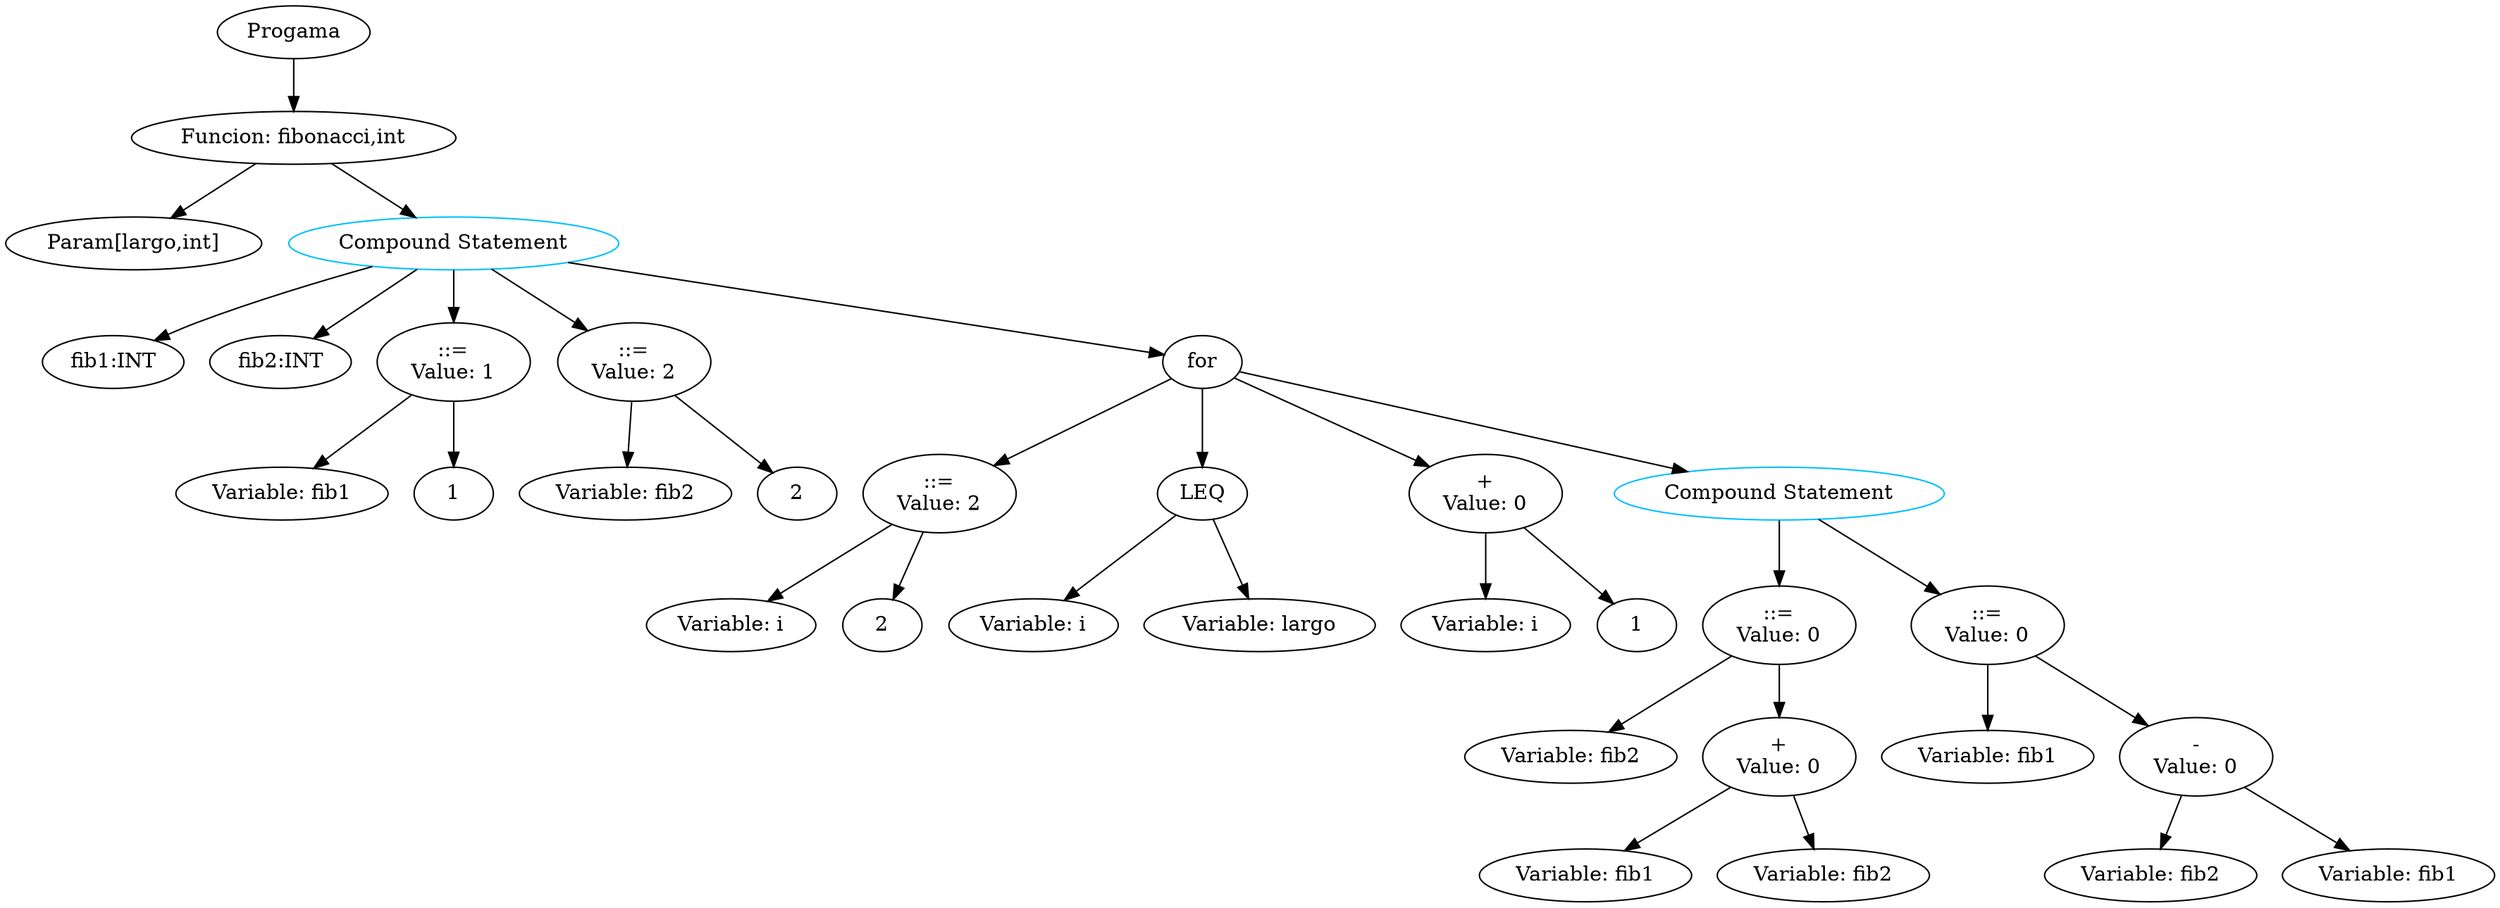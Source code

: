 digraph G { 
"nodo0"[label="Progama"]; 
"nodo1"[label="Funcion: fibonacci,int"]; 
"nodo0"->"nodo1"; 
"nodo2"[label="Param[largo,int]"]; 
"nodo1"->"nodo2"; 
"nodo3"[label="Compound Statement", color=deepskyblue]; 
"nodo1"->"nodo3"; 
"nodo4"[label="fib1:INT"]; 
"nodo3"->"nodo4"; 
"nodo5"[label="fib2:INT"]; 
"nodo3"->"nodo5"; 
"nodo6"[label="::=
Value: 1"]; 
"nodo3"->"nodo6"; 
"nodo7"[label="Variable: fib1"]; 
"nodo6"->"nodo7"; 
"nodo8"[label="1"]; 
"nodo6"->"nodo8"; 
"nodo9"[label="::=
Value: 2"]; 
"nodo3"->"nodo9"; 
"nodo10"[label="Variable: fib2"]; 
"nodo9"->"nodo10"; 
"nodo11"[label="2"]; 
"nodo9"->"nodo11"; 
"nodo12"[label="for"]; 
"nodo3"->"nodo12"; 
"nodo13"[label="::=
Value: 2"]; 
"nodo12"->"nodo13"; 
"nodo14"[label="Variable: i"]; 
"nodo13"->"nodo14"; 
"nodo15"[label="2"]; 
"nodo13"->"nodo15"; 
"nodo16"[label="LEQ"]; 
"nodo12"->"nodo16"; 
"nodo17"[label="Variable: i"]; 
"nodo16"->"nodo17"; 
"nodo18"[label="Variable: largo"]; 
"nodo16"->"nodo18"; 
"nodo19"[label="+
Value: 0"]; 
"nodo12"->"nodo19"; 
"nodo20"[label="Variable: i"]; 
"nodo19"->"nodo20"; 
"nodo21"[label="1"]; 
"nodo19"->"nodo21"; 
"nodo22"[label="Compound Statement", color=deepskyblue]; 
"nodo12"->"nodo22"; 
"nodo23"[label="::=
Value: 0"]; 
"nodo22"->"nodo23"; 
"nodo24"[label="Variable: fib2"]; 
"nodo23"->"nodo24"; 
"nodo25"[label="+
Value: 0"]; 
"nodo23"->"nodo25"; 
"nodo26"[label="Variable: fib1"]; 
"nodo25"->"nodo26"; 
"nodo27"[label="Variable: fib2"]; 
"nodo25"->"nodo27"; 
"nodo28"[label="::=
Value: 0"]; 
"nodo22"->"nodo28"; 
"nodo29"[label="Variable: fib1"]; 
"nodo28"->"nodo29"; 
"nodo30"[label="-
Value: 0"]; 
"nodo28"->"nodo30"; 
"nodo31"[label="Variable: fib2"]; 
"nodo30"->"nodo31"; 
"nodo32"[label="Variable: fib1"]; 
"nodo30"->"nodo32"; 
}